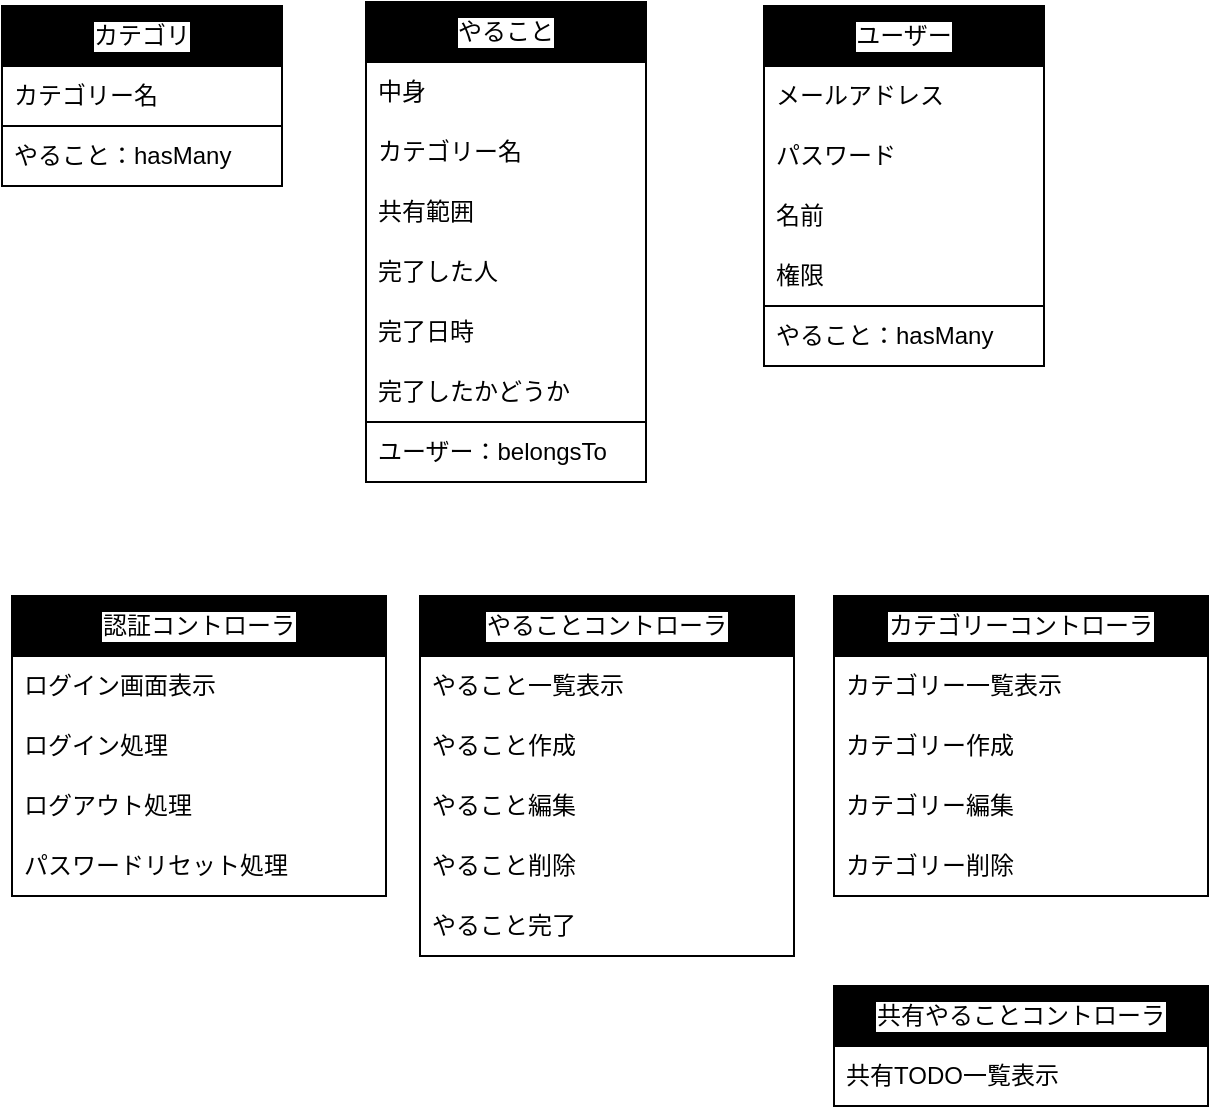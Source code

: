 <mxfile>
    <diagram id="-nhCgoBtBSAR7SA0O4rI" name="ページ1">
        <mxGraphModel dx="727" dy="779" grid="0" gridSize="10" guides="1" tooltips="1" connect="1" arrows="1" fold="1" page="1" pageScale="1" pageWidth="827" pageHeight="1169" background="#ffffff" math="0" shadow="0">
            <root>
                <mxCell id="0"/>
                <mxCell id="1" parent="0"/>
                <mxCell id="2" value="カテゴリ" style="swimlane;fontStyle=0;childLayout=stackLayout;horizontal=1;startSize=30;horizontalStack=0;resizeParent=1;resizeParentMax=0;resizeLast=0;collapsible=1;marginBottom=0;whiteSpace=wrap;html=1;labelBackgroundColor=default;fillColor=#000000;strokeColor=#000000;" parent="1" vertex="1">
                    <mxGeometry x="61" y="141" width="140" height="90" as="geometry"/>
                </mxCell>
                <mxCell id="3" value="カテゴリー名" style="text;strokeColor=none;fillColor=none;align=left;verticalAlign=middle;spacingLeft=4;spacingRight=4;overflow=hidden;points=[[0,0.5],[1,0.5]];portConstraint=eastwest;rotatable=0;whiteSpace=wrap;html=1;fontColor=#000000;" parent="2" vertex="1">
                    <mxGeometry y="30" width="140" height="30" as="geometry"/>
                </mxCell>
                <mxCell id="6" value="やること：hasMany" style="text;strokeColor=#000000;fillColor=none;align=left;verticalAlign=middle;spacingLeft=4;spacingRight=4;overflow=hidden;points=[[0,0.5],[1,0.5]];portConstraint=eastwest;rotatable=0;whiteSpace=wrap;html=1;fontColor=#000000;" parent="2" vertex="1">
                    <mxGeometry y="60" width="140" height="30" as="geometry"/>
                </mxCell>
                <mxCell id="44" value="やること" style="swimlane;fontStyle=0;childLayout=stackLayout;horizontal=1;startSize=30;horizontalStack=0;resizeParent=1;resizeParentMax=0;resizeLast=0;collapsible=1;marginBottom=0;whiteSpace=wrap;html=1;labelBackgroundColor=default;fillColor=#000000;strokeColor=#000000;" vertex="1" parent="1">
                    <mxGeometry x="243" y="139" width="140" height="240" as="geometry"/>
                </mxCell>
                <mxCell id="45" value="中身" style="text;strokeColor=none;fillColor=none;align=left;verticalAlign=middle;spacingLeft=4;spacingRight=4;overflow=hidden;points=[[0,0.5],[1,0.5]];portConstraint=eastwest;rotatable=0;whiteSpace=wrap;html=1;fontColor=#000000;" vertex="1" parent="44">
                    <mxGeometry y="30" width="140" height="30" as="geometry"/>
                </mxCell>
                <mxCell id="46" value="カテゴリー名" style="text;strokeColor=none;fillColor=none;align=left;verticalAlign=middle;spacingLeft=4;spacingRight=4;overflow=hidden;points=[[0,0.5],[1,0.5]];portConstraint=eastwest;rotatable=0;whiteSpace=wrap;html=1;fontColor=#000000;" vertex="1" parent="44">
                    <mxGeometry y="60" width="140" height="30" as="geometry"/>
                </mxCell>
                <mxCell id="75" value="共有範囲" style="text;strokeColor=none;fillColor=none;align=left;verticalAlign=middle;spacingLeft=4;spacingRight=4;overflow=hidden;points=[[0,0.5],[1,0.5]];portConstraint=eastwest;rotatable=0;whiteSpace=wrap;html=1;fontColor=#000000;" vertex="1" parent="44">
                    <mxGeometry y="90" width="140" height="30" as="geometry"/>
                </mxCell>
                <mxCell id="47" value="完了した人" style="text;strokeColor=none;fillColor=none;align=left;verticalAlign=middle;spacingLeft=4;spacingRight=4;overflow=hidden;points=[[0,0.5],[1,0.5]];portConstraint=eastwest;rotatable=0;whiteSpace=wrap;html=1;fontColor=#000000;" vertex="1" parent="44">
                    <mxGeometry y="120" width="140" height="30" as="geometry"/>
                </mxCell>
                <mxCell id="51" value="完了日時" style="text;strokeColor=none;fillColor=none;align=left;verticalAlign=middle;spacingLeft=4;spacingRight=4;overflow=hidden;points=[[0,0.5],[1,0.5]];portConstraint=eastwest;rotatable=0;whiteSpace=wrap;html=1;fontColor=#000000;" vertex="1" parent="44">
                    <mxGeometry y="150" width="140" height="30" as="geometry"/>
                </mxCell>
                <mxCell id="50" value="完了したかどうか" style="text;strokeColor=none;fillColor=none;align=left;verticalAlign=middle;spacingLeft=4;spacingRight=4;overflow=hidden;points=[[0,0.5],[1,0.5]];portConstraint=eastwest;rotatable=0;whiteSpace=wrap;html=1;fontColor=#000000;" vertex="1" parent="44">
                    <mxGeometry y="180" width="140" height="30" as="geometry"/>
                </mxCell>
                <mxCell id="48" value="ユーザー：belongsTo" style="text;strokeColor=#000000;fillColor=none;align=left;verticalAlign=middle;spacingLeft=4;spacingRight=4;overflow=hidden;points=[[0,0.5],[1,0.5]];portConstraint=eastwest;rotatable=0;whiteSpace=wrap;html=1;fontColor=#000000;" vertex="1" parent="44">
                    <mxGeometry y="210" width="140" height="30" as="geometry"/>
                </mxCell>
                <mxCell id="52" value="ユーザー" style="swimlane;fontStyle=0;childLayout=stackLayout;horizontal=1;startSize=30;horizontalStack=0;resizeParent=1;resizeParentMax=0;resizeLast=0;collapsible=1;marginBottom=0;whiteSpace=wrap;html=1;labelBackgroundColor=default;fillColor=#000000;strokeColor=#000000;" vertex="1" parent="1">
                    <mxGeometry x="442" y="141" width="140" height="180" as="geometry"/>
                </mxCell>
                <mxCell id="53" value="メールアドレス" style="text;strokeColor=none;fillColor=none;align=left;verticalAlign=middle;spacingLeft=4;spacingRight=4;overflow=hidden;points=[[0,0.5],[1,0.5]];portConstraint=eastwest;rotatable=0;whiteSpace=wrap;html=1;fontColor=#000000;" vertex="1" parent="52">
                    <mxGeometry y="30" width="140" height="30" as="geometry"/>
                </mxCell>
                <mxCell id="54" value="パスワード" style="text;strokeColor=none;fillColor=none;align=left;verticalAlign=middle;spacingLeft=4;spacingRight=4;overflow=hidden;points=[[0,0.5],[1,0.5]];portConstraint=eastwest;rotatable=0;whiteSpace=wrap;html=1;fontColor=#000000;" vertex="1" parent="52">
                    <mxGeometry y="60" width="140" height="30" as="geometry"/>
                </mxCell>
                <mxCell id="55" value="名前" style="text;strokeColor=none;fillColor=none;align=left;verticalAlign=middle;spacingLeft=4;spacingRight=4;overflow=hidden;points=[[0,0.5],[1,0.5]];portConstraint=eastwest;rotatable=0;whiteSpace=wrap;html=1;fontColor=#000000;" vertex="1" parent="52">
                    <mxGeometry y="90" width="140" height="30" as="geometry"/>
                </mxCell>
                <mxCell id="56" value="権限" style="text;strokeColor=none;fillColor=none;align=left;verticalAlign=middle;spacingLeft=4;spacingRight=4;overflow=hidden;points=[[0,0.5],[1,0.5]];portConstraint=eastwest;rotatable=0;whiteSpace=wrap;html=1;fontColor=#000000;" vertex="1" parent="52">
                    <mxGeometry y="120" width="140" height="30" as="geometry"/>
                </mxCell>
                <mxCell id="58" value="やること：hasMany" style="text;strokeColor=#000000;fillColor=none;align=left;verticalAlign=middle;spacingLeft=4;spacingRight=4;overflow=hidden;points=[[0,0.5],[1,0.5]];portConstraint=eastwest;rotatable=0;whiteSpace=wrap;html=1;fontColor=#000000;" vertex="1" parent="52">
                    <mxGeometry y="150" width="140" height="30" as="geometry"/>
                </mxCell>
                <mxCell id="59" value="認証コントローラ" style="swimlane;fontStyle=0;childLayout=stackLayout;horizontal=1;startSize=30;horizontalStack=0;resizeParent=1;resizeParentMax=0;resizeLast=0;collapsible=1;marginBottom=0;whiteSpace=wrap;html=1;labelBackgroundColor=default;fillColor=#000000;strokeColor=#000000;" vertex="1" parent="1">
                    <mxGeometry x="66" y="436" width="187" height="150" as="geometry"/>
                </mxCell>
                <mxCell id="60" value="ログイン画面表示" style="text;strokeColor=none;fillColor=none;align=left;verticalAlign=middle;spacingLeft=4;spacingRight=4;overflow=hidden;points=[[0,0.5],[1,0.5]];portConstraint=eastwest;rotatable=0;whiteSpace=wrap;html=1;fontColor=#000000;" vertex="1" parent="59">
                    <mxGeometry y="30" width="187" height="30" as="geometry"/>
                </mxCell>
                <mxCell id="67" value="ログイン処理" style="text;strokeColor=none;fillColor=none;align=left;verticalAlign=middle;spacingLeft=4;spacingRight=4;overflow=hidden;points=[[0,0.5],[1,0.5]];portConstraint=eastwest;rotatable=0;whiteSpace=wrap;html=1;fontColor=#000000;" vertex="1" parent="59">
                    <mxGeometry y="60" width="187" height="30" as="geometry"/>
                </mxCell>
                <mxCell id="66" value="ログアウト処理" style="text;strokeColor=none;fillColor=none;align=left;verticalAlign=middle;spacingLeft=4;spacingRight=4;overflow=hidden;points=[[0,0.5],[1,0.5]];portConstraint=eastwest;rotatable=0;whiteSpace=wrap;html=1;fontColor=#000000;" vertex="1" parent="59">
                    <mxGeometry y="90" width="187" height="30" as="geometry"/>
                </mxCell>
                <mxCell id="68" value="パスワードリセット処理" style="text;strokeColor=none;fillColor=none;align=left;verticalAlign=middle;spacingLeft=4;spacingRight=4;overflow=hidden;points=[[0,0.5],[1,0.5]];portConstraint=eastwest;rotatable=0;whiteSpace=wrap;html=1;fontColor=#000000;" vertex="1" parent="59">
                    <mxGeometry y="120" width="187" height="30" as="geometry"/>
                </mxCell>
                <mxCell id="69" value="やることコントローラ" style="swimlane;fontStyle=0;childLayout=stackLayout;horizontal=1;startSize=30;horizontalStack=0;resizeParent=1;resizeParentMax=0;resizeLast=0;collapsible=1;marginBottom=0;whiteSpace=wrap;html=1;labelBackgroundColor=default;fillColor=#000000;strokeColor=#000000;" vertex="1" parent="1">
                    <mxGeometry x="270" y="436" width="187" height="180" as="geometry"/>
                </mxCell>
                <mxCell id="70" value="やること一覧表示" style="text;strokeColor=none;fillColor=none;align=left;verticalAlign=middle;spacingLeft=4;spacingRight=4;overflow=hidden;points=[[0,0.5],[1,0.5]];portConstraint=eastwest;rotatable=0;whiteSpace=wrap;html=1;fontColor=#000000;" vertex="1" parent="69">
                    <mxGeometry y="30" width="187" height="30" as="geometry"/>
                </mxCell>
                <mxCell id="71" value="やること作成" style="text;strokeColor=none;fillColor=none;align=left;verticalAlign=middle;spacingLeft=4;spacingRight=4;overflow=hidden;points=[[0,0.5],[1,0.5]];portConstraint=eastwest;rotatable=0;whiteSpace=wrap;html=1;fontColor=#000000;" vertex="1" parent="69">
                    <mxGeometry y="60" width="187" height="30" as="geometry"/>
                </mxCell>
                <mxCell id="72" value="やること編集" style="text;strokeColor=none;fillColor=none;align=left;verticalAlign=middle;spacingLeft=4;spacingRight=4;overflow=hidden;points=[[0,0.5],[1,0.5]];portConstraint=eastwest;rotatable=0;whiteSpace=wrap;html=1;fontColor=#000000;" vertex="1" parent="69">
                    <mxGeometry y="90" width="187" height="30" as="geometry"/>
                </mxCell>
                <mxCell id="73" value="やること削除" style="text;strokeColor=none;fillColor=none;align=left;verticalAlign=middle;spacingLeft=4;spacingRight=4;overflow=hidden;points=[[0,0.5],[1,0.5]];portConstraint=eastwest;rotatable=0;whiteSpace=wrap;html=1;fontColor=#000000;" vertex="1" parent="69">
                    <mxGeometry y="120" width="187" height="30" as="geometry"/>
                </mxCell>
                <mxCell id="74" value="やること完了" style="text;strokeColor=none;fillColor=none;align=left;verticalAlign=middle;spacingLeft=4;spacingRight=4;overflow=hidden;points=[[0,0.5],[1,0.5]];portConstraint=eastwest;rotatable=0;whiteSpace=wrap;html=1;fontColor=#000000;" vertex="1" parent="69">
                    <mxGeometry y="150" width="187" height="30" as="geometry"/>
                </mxCell>
                <mxCell id="77" value="カテゴリーコントローラ" style="swimlane;fontStyle=0;childLayout=stackLayout;horizontal=1;startSize=30;horizontalStack=0;resizeParent=1;resizeParentMax=0;resizeLast=0;collapsible=1;marginBottom=0;whiteSpace=wrap;html=1;labelBackgroundColor=default;fillColor=#000000;strokeColor=#000000;" vertex="1" parent="1">
                    <mxGeometry x="477" y="436" width="187" height="150" as="geometry"/>
                </mxCell>
                <mxCell id="78" value="カテゴリー一覧表示" style="text;strokeColor=none;fillColor=none;align=left;verticalAlign=middle;spacingLeft=4;spacingRight=4;overflow=hidden;points=[[0,0.5],[1,0.5]];portConstraint=eastwest;rotatable=0;whiteSpace=wrap;html=1;fontColor=#000000;" vertex="1" parent="77">
                    <mxGeometry y="30" width="187" height="30" as="geometry"/>
                </mxCell>
                <mxCell id="79" value="カテゴリー作成" style="text;strokeColor=none;fillColor=none;align=left;verticalAlign=middle;spacingLeft=4;spacingRight=4;overflow=hidden;points=[[0,0.5],[1,0.5]];portConstraint=eastwest;rotatable=0;whiteSpace=wrap;html=1;fontColor=#000000;" vertex="1" parent="77">
                    <mxGeometry y="60" width="187" height="30" as="geometry"/>
                </mxCell>
                <mxCell id="80" value="カテゴリー編集" style="text;strokeColor=none;fillColor=none;align=left;verticalAlign=middle;spacingLeft=4;spacingRight=4;overflow=hidden;points=[[0,0.5],[1,0.5]];portConstraint=eastwest;rotatable=0;whiteSpace=wrap;html=1;fontColor=#000000;" vertex="1" parent="77">
                    <mxGeometry y="90" width="187" height="30" as="geometry"/>
                </mxCell>
                <mxCell id="81" value="カテゴリー削除" style="text;strokeColor=none;fillColor=none;align=left;verticalAlign=middle;spacingLeft=4;spacingRight=4;overflow=hidden;points=[[0,0.5],[1,0.5]];portConstraint=eastwest;rotatable=0;whiteSpace=wrap;html=1;fontColor=#000000;" vertex="1" parent="77">
                    <mxGeometry y="120" width="187" height="30" as="geometry"/>
                </mxCell>
                <mxCell id="83" value="共有やることコントローラ" style="swimlane;fontStyle=0;childLayout=stackLayout;horizontal=1;startSize=30;horizontalStack=0;resizeParent=1;resizeParentMax=0;resizeLast=0;collapsible=1;marginBottom=0;whiteSpace=wrap;html=1;labelBackgroundColor=default;fillColor=#000000;strokeColor=#000000;" vertex="1" parent="1">
                    <mxGeometry x="477" y="631" width="187" height="60" as="geometry"/>
                </mxCell>
                <mxCell id="84" value="共有TODO一覧表示" style="text;strokeColor=none;fillColor=none;align=left;verticalAlign=middle;spacingLeft=4;spacingRight=4;overflow=hidden;points=[[0,0.5],[1,0.5]];portConstraint=eastwest;rotatable=0;whiteSpace=wrap;html=1;fontColor=#000000;" vertex="1" parent="83">
                    <mxGeometry y="30" width="187" height="30" as="geometry"/>
                </mxCell>
            </root>
        </mxGraphModel>
    </diagram>
</mxfile>